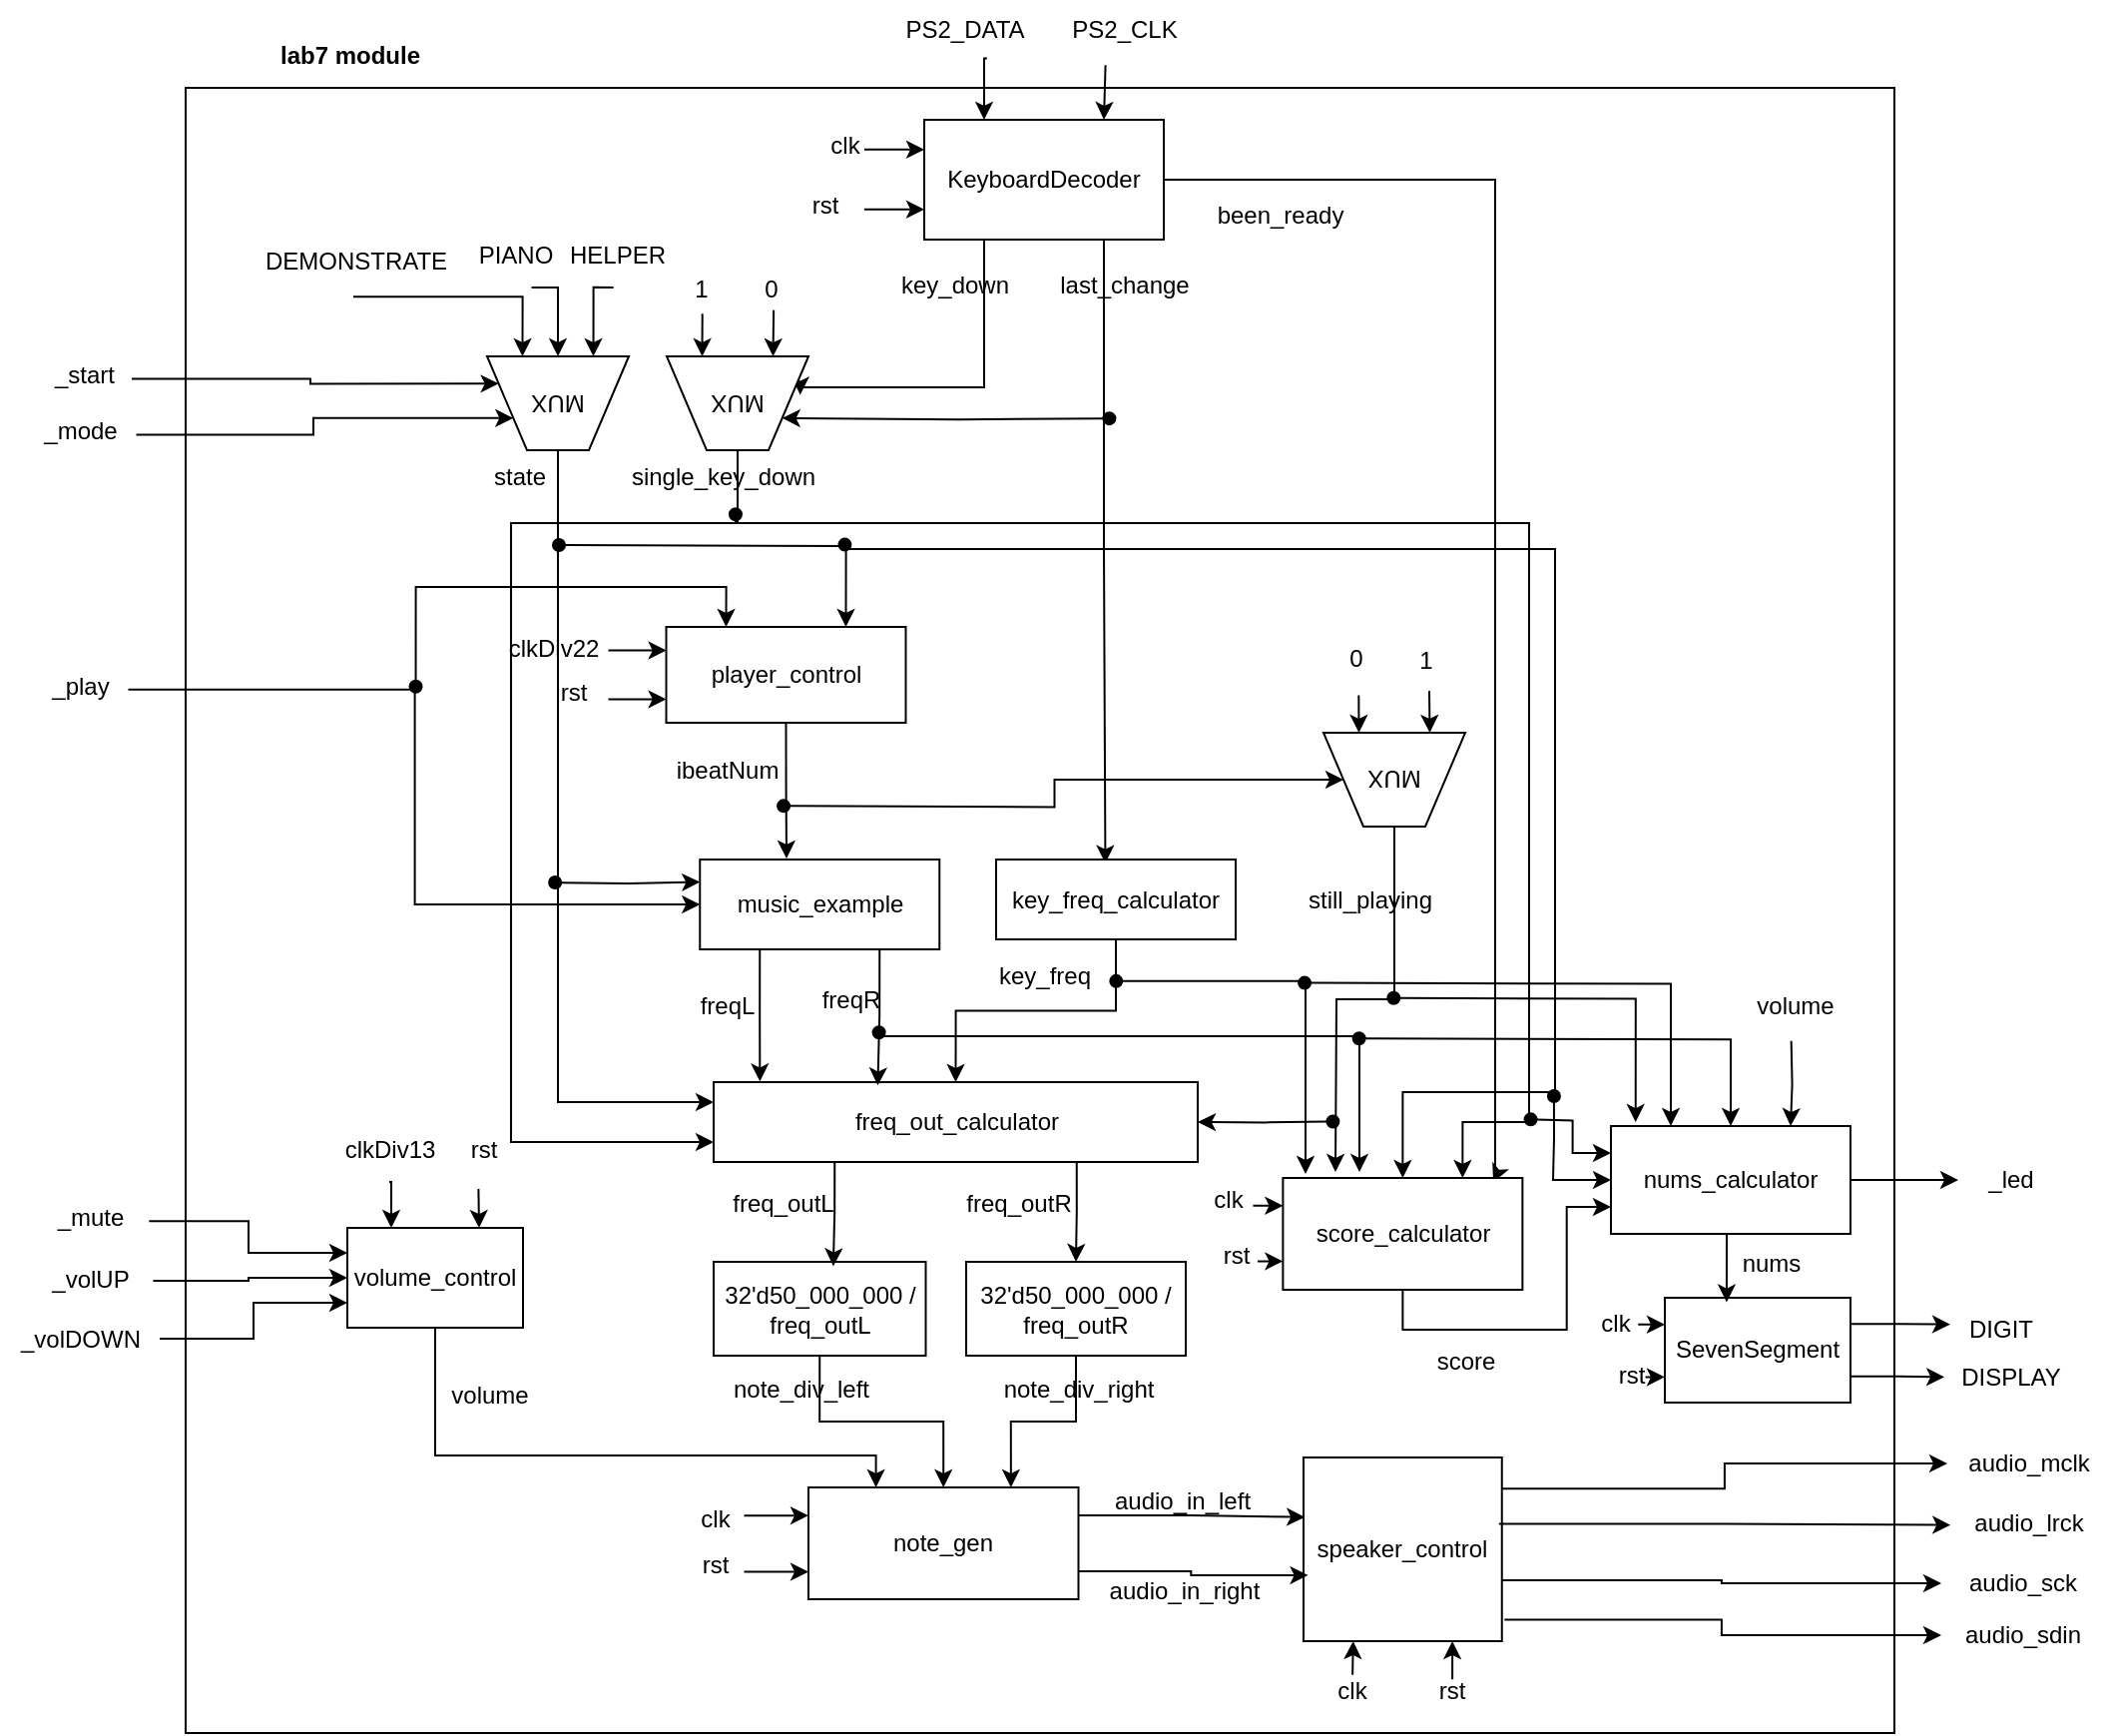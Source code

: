 <mxfile version="22.1.5" type="device">
  <diagram name="Page-1" id="90a13364-a465-7bf4-72fc-28e22215d7a0">
    <mxGraphModel dx="1500" dy="876" grid="0" gridSize="10" guides="1" tooltips="1" connect="1" arrows="1" fold="1" page="1" pageScale="1.5" pageWidth="1169" pageHeight="826" background="none" math="0" shadow="0">
      <root>
        <mxCell id="0" style=";html=1;" />
        <mxCell id="1" style=";html=1;" parent="0" />
        <mxCell id="yr4AZ9y-A6__mz4lVrjq-197" value="" style="rounded=0;whiteSpace=wrap;html=1;fontStyle=1" vertex="1" parent="1">
          <mxGeometry x="329" y="130" width="856" height="824" as="geometry" />
        </mxCell>
        <mxCell id="yr4AZ9y-A6__mz4lVrjq-1" value="_play" style="text;html=1;align=center;verticalAlign=middle;resizable=0;points=[];autosize=1;strokeColor=none;fillColor=none;" vertex="1" parent="1">
          <mxGeometry x="251" y="415" width="50" height="30" as="geometry" />
        </mxCell>
        <mxCell id="yr4AZ9y-A6__mz4lVrjq-3" value="_start" style="text;html=1;align=center;verticalAlign=middle;resizable=0;points=[];autosize=1;strokeColor=none;fillColor=none;" vertex="1" parent="1">
          <mxGeometry x="253" y="259" width="50" height="30" as="geometry" />
        </mxCell>
        <mxCell id="yr4AZ9y-A6__mz4lVrjq-4" value="_mute" style="text;html=1;align=center;verticalAlign=middle;resizable=0;points=[];autosize=1;strokeColor=none;fillColor=none;" vertex="1" parent="1">
          <mxGeometry x="251" y="680.5" width="60" height="30" as="geometry" />
        </mxCell>
        <mxCell id="yr4AZ9y-A6__mz4lVrjq-6" value="_mode" style="text;html=1;align=center;verticalAlign=middle;resizable=0;points=[];autosize=1;strokeColor=none;fillColor=none;" vertex="1" parent="1">
          <mxGeometry x="246" y="287" width="60" height="30" as="geometry" />
        </mxCell>
        <mxCell id="yr4AZ9y-A6__mz4lVrjq-7" value="_volDOWN" style="text;html=1;align=center;verticalAlign=middle;resizable=0;points=[];autosize=1;strokeColor=none;fillColor=none;" vertex="1" parent="1">
          <mxGeometry x="236" y="741.5" width="80" height="30" as="geometry" />
        </mxCell>
        <mxCell id="yr4AZ9y-A6__mz4lVrjq-8" value="_volUP" style="text;html=1;align=center;verticalAlign=middle;resizable=0;points=[];autosize=1;strokeColor=none;fillColor=none;" vertex="1" parent="1">
          <mxGeometry x="251" y="711.5" width="60" height="30" as="geometry" />
        </mxCell>
        <mxCell id="yr4AZ9y-A6__mz4lVrjq-10" value="audio_mclk" style="text;html=1;align=center;verticalAlign=middle;resizable=0;points=[];autosize=1;strokeColor=none;fillColor=none;" vertex="1" parent="1">
          <mxGeometry x="1211.5" y="804" width="80" height="30" as="geometry" />
        </mxCell>
        <mxCell id="yr4AZ9y-A6__mz4lVrjq-11" value="PS2_DATA" style="text;html=1;align=center;verticalAlign=middle;resizable=0;points=[];autosize=1;strokeColor=none;fillColor=none;" vertex="1" parent="1">
          <mxGeometry x="679" y="86" width="80" height="30" as="geometry" />
        </mxCell>
        <mxCell id="yr4AZ9y-A6__mz4lVrjq-12" value="PS2_CLK" style="text;html=1;align=center;verticalAlign=middle;resizable=0;points=[];autosize=1;strokeColor=none;fillColor=none;" vertex="1" parent="1">
          <mxGeometry x="759" y="86" width="80" height="30" as="geometry" />
        </mxCell>
        <mxCell id="yr4AZ9y-A6__mz4lVrjq-14" value="audio_lrck" style="text;html=1;align=center;verticalAlign=middle;resizable=0;points=[];autosize=1;strokeColor=none;fillColor=none;" vertex="1" parent="1">
          <mxGeometry x="1211.5" y="834" width="80" height="30" as="geometry" />
        </mxCell>
        <mxCell id="yr4AZ9y-A6__mz4lVrjq-15" value="audio_sck" style="text;html=1;align=center;verticalAlign=middle;resizable=0;points=[];autosize=1;strokeColor=none;fillColor=none;" vertex="1" parent="1">
          <mxGeometry x="1208.5" y="864" width="80" height="30" as="geometry" />
        </mxCell>
        <mxCell id="yr4AZ9y-A6__mz4lVrjq-16" value="audio_sdin" style="text;html=1;align=center;verticalAlign=middle;resizable=0;points=[];autosize=1;strokeColor=none;fillColor=none;" vertex="1" parent="1">
          <mxGeometry x="1208.5" y="890" width="80" height="30" as="geometry" />
        </mxCell>
        <mxCell id="yr4AZ9y-A6__mz4lVrjq-22" style="edgeStyle=orthogonalEdgeStyle;rounded=0;orthogonalLoop=1;jettySize=auto;html=1;exitX=0;exitY=0.25;exitDx=0;exitDy=0;entryX=0;entryY=0.25;entryDx=0;entryDy=0;" edge="1" parent="1" target="yr4AZ9y-A6__mz4lVrjq-18">
          <mxGeometry relative="1" as="geometry">
            <mxPoint x="669" y="160.895" as="sourcePoint" />
          </mxGeometry>
        </mxCell>
        <mxCell id="yr4AZ9y-A6__mz4lVrjq-28" style="edgeStyle=orthogonalEdgeStyle;rounded=0;orthogonalLoop=1;jettySize=auto;html=1;exitX=0.25;exitY=1;exitDx=0;exitDy=0;entryX=0.058;entryY=0.591;entryDx=0;entryDy=0;entryPerimeter=0;" edge="1" parent="1" source="yr4AZ9y-A6__mz4lVrjq-18" target="yr4AZ9y-A6__mz4lVrjq-125">
          <mxGeometry relative="1" as="geometry">
            <mxPoint x="729.286" y="237" as="targetPoint" />
            <Array as="points">
              <mxPoint x="729" y="280" />
              <mxPoint x="637" y="280" />
            </Array>
          </mxGeometry>
        </mxCell>
        <mxCell id="yr4AZ9y-A6__mz4lVrjq-30" style="edgeStyle=orthogonalEdgeStyle;rounded=0;orthogonalLoop=1;jettySize=auto;html=1;exitX=0.75;exitY=1;exitDx=0;exitDy=0;entryX=0.456;entryY=0.046;entryDx=0;entryDy=0;entryPerimeter=0;" edge="1" parent="1" source="yr4AZ9y-A6__mz4lVrjq-18" target="yr4AZ9y-A6__mz4lVrjq-35">
          <mxGeometry relative="1" as="geometry">
            <mxPoint x="790.286" y="290" as="targetPoint" />
          </mxGeometry>
        </mxCell>
        <mxCell id="yr4AZ9y-A6__mz4lVrjq-31" style="edgeStyle=orthogonalEdgeStyle;rounded=0;orthogonalLoop=1;jettySize=auto;html=1;exitX=1;exitY=0.5;exitDx=0;exitDy=0;entryX=0.878;entryY=0.038;entryDx=0;entryDy=0;entryPerimeter=0;" edge="1" parent="1" source="yr4AZ9y-A6__mz4lVrjq-18" target="yr4AZ9y-A6__mz4lVrjq-157">
          <mxGeometry relative="1" as="geometry">
            <mxPoint x="849" y="237" as="targetPoint" />
            <Array as="points">
              <mxPoint x="985" y="176" />
              <mxPoint x="985" y="676" />
              <mxPoint x="984" y="676" />
            </Array>
          </mxGeometry>
        </mxCell>
        <mxCell id="yr4AZ9y-A6__mz4lVrjq-18" value="KeyboardDecoder" style="rounded=0;whiteSpace=wrap;html=1;" vertex="1" parent="1">
          <mxGeometry x="699" y="146" width="120" height="60" as="geometry" />
        </mxCell>
        <mxCell id="yr4AZ9y-A6__mz4lVrjq-20" style="edgeStyle=orthogonalEdgeStyle;rounded=0;orthogonalLoop=1;jettySize=auto;html=1;exitX=0.643;exitY=0.977;exitDx=0;exitDy=0;entryX=0.25;entryY=0;entryDx=0;entryDy=0;exitPerimeter=0;" edge="1" parent="1" source="yr4AZ9y-A6__mz4lVrjq-11" target="yr4AZ9y-A6__mz4lVrjq-18">
          <mxGeometry relative="1" as="geometry" />
        </mxCell>
        <mxCell id="yr4AZ9y-A6__mz4lVrjq-21" style="edgeStyle=orthogonalEdgeStyle;rounded=0;orthogonalLoop=1;jettySize=auto;html=1;exitX=0.385;exitY=1.089;exitDx=0;exitDy=0;entryX=0.75;entryY=0;entryDx=0;entryDy=0;exitPerimeter=0;" edge="1" parent="1" source="yr4AZ9y-A6__mz4lVrjq-12" target="yr4AZ9y-A6__mz4lVrjq-18">
          <mxGeometry relative="1" as="geometry" />
        </mxCell>
        <mxCell id="yr4AZ9y-A6__mz4lVrjq-23" value="clk" style="text;html=1;align=center;verticalAlign=middle;resizable=0;points=[];autosize=1;strokeColor=none;fillColor=none;" vertex="1" parent="1">
          <mxGeometry x="639" y="144" width="40" height="30" as="geometry" />
        </mxCell>
        <mxCell id="yr4AZ9y-A6__mz4lVrjq-24" value="rst" style="text;html=1;align=center;verticalAlign=middle;resizable=0;points=[];autosize=1;strokeColor=none;fillColor=none;" vertex="1" parent="1">
          <mxGeometry x="629" y="174" width="40" height="30" as="geometry" />
        </mxCell>
        <mxCell id="yr4AZ9y-A6__mz4lVrjq-26" style="edgeStyle=orthogonalEdgeStyle;rounded=0;orthogonalLoop=1;jettySize=auto;html=1;exitX=1;exitY=0.563;exitDx=0;exitDy=0;entryX=0;entryY=0.75;entryDx=0;entryDy=0;exitPerimeter=0;" edge="1" parent="1" source="yr4AZ9y-A6__mz4lVrjq-24" target="yr4AZ9y-A6__mz4lVrjq-18">
          <mxGeometry relative="1" as="geometry" />
        </mxCell>
        <mxCell id="yr4AZ9y-A6__mz4lVrjq-32" value="been_ready" style="text;html=1;align=center;verticalAlign=middle;resizable=0;points=[];autosize=1;strokeColor=none;fillColor=none;" vertex="1" parent="1">
          <mxGeometry x="832" y="179" width="90" height="30" as="geometry" />
        </mxCell>
        <mxCell id="yr4AZ9y-A6__mz4lVrjq-33" value="last_change" style="text;html=1;align=center;verticalAlign=middle;resizable=0;points=[];autosize=1;strokeColor=none;fillColor=none;" vertex="1" parent="1">
          <mxGeometry x="754" y="214" width="90" height="30" as="geometry" />
        </mxCell>
        <mxCell id="yr4AZ9y-A6__mz4lVrjq-34" value="key_down" style="text;html=1;align=center;verticalAlign=middle;resizable=0;points=[];autosize=1;strokeColor=none;fillColor=none;" vertex="1" parent="1">
          <mxGeometry x="674" y="214" width="80" height="30" as="geometry" />
        </mxCell>
        <mxCell id="yr4AZ9y-A6__mz4lVrjq-112" style="edgeStyle=orthogonalEdgeStyle;rounded=0;orthogonalLoop=1;jettySize=auto;html=1;exitX=0.5;exitY=1;exitDx=0;exitDy=0;entryX=0.5;entryY=0;entryDx=0;entryDy=0;" edge="1" parent="1" source="yr4AZ9y-A6__mz4lVrjq-35" target="yr4AZ9y-A6__mz4lVrjq-52">
          <mxGeometry relative="1" as="geometry" />
        </mxCell>
        <mxCell id="yr4AZ9y-A6__mz4lVrjq-35" value="key_freq_calculator" style="rounded=0;whiteSpace=wrap;html=1;" vertex="1" parent="1">
          <mxGeometry x="735" y="516.5" width="120" height="40" as="geometry" />
        </mxCell>
        <mxCell id="yr4AZ9y-A6__mz4lVrjq-39" style="edgeStyle=orthogonalEdgeStyle;rounded=0;orthogonalLoop=1;jettySize=auto;html=1;exitX=0;exitY=0.25;exitDx=0;exitDy=0;entryX=0;entryY=0.25;entryDx=0;entryDy=0;" edge="1" parent="1" target="yr4AZ9y-A6__mz4lVrjq-37">
          <mxGeometry relative="1" as="geometry">
            <mxPoint x="540.75" y="411.778" as="sourcePoint" />
          </mxGeometry>
        </mxCell>
        <mxCell id="yr4AZ9y-A6__mz4lVrjq-42" style="edgeStyle=orthogonalEdgeStyle;rounded=0;orthogonalLoop=1;jettySize=auto;html=1;exitX=0;exitY=0.75;exitDx=0;exitDy=0;entryX=0;entryY=0.75;entryDx=0;entryDy=0;" edge="1" parent="1" target="yr4AZ9y-A6__mz4lVrjq-37">
          <mxGeometry relative="1" as="geometry">
            <mxPoint x="540.75" y="436.222" as="sourcePoint" />
          </mxGeometry>
        </mxCell>
        <mxCell id="yr4AZ9y-A6__mz4lVrjq-110" style="edgeStyle=orthogonalEdgeStyle;rounded=0;orthogonalLoop=1;jettySize=auto;html=1;exitX=0.5;exitY=1;exitDx=0;exitDy=0;" edge="1" parent="1" source="yr4AZ9y-A6__mz4lVrjq-37">
          <mxGeometry relative="1" as="geometry">
            <mxPoint x="630" y="516" as="targetPoint" />
          </mxGeometry>
        </mxCell>
        <mxCell id="yr4AZ9y-A6__mz4lVrjq-123" style="edgeStyle=orthogonalEdgeStyle;rounded=0;orthogonalLoop=1;jettySize=auto;html=1;exitX=0.25;exitY=0;exitDx=0;exitDy=0;entryX=0.25;entryY=0;entryDx=0;entryDy=0;startArrow=oval;startFill=1;" edge="1" parent="1" target="yr4AZ9y-A6__mz4lVrjq-37">
          <mxGeometry relative="1" as="geometry">
            <mxPoint x="444.273" y="429.909" as="sourcePoint" />
            <Array as="points">
              <mxPoint x="444" y="380" />
              <mxPoint x="600" y="380" />
            </Array>
          </mxGeometry>
        </mxCell>
        <mxCell id="yr4AZ9y-A6__mz4lVrjq-156" style="edgeStyle=orthogonalEdgeStyle;rounded=0;orthogonalLoop=1;jettySize=auto;html=1;exitX=0.75;exitY=0;exitDx=0;exitDy=0;entryX=0.75;entryY=0;entryDx=0;entryDy=0;startArrow=oval;startFill=1;" edge="1" parent="1" target="yr4AZ9y-A6__mz4lVrjq-37">
          <mxGeometry relative="1" as="geometry">
            <mxPoint x="516" y="359" as="sourcePoint" />
          </mxGeometry>
        </mxCell>
        <mxCell id="yr4AZ9y-A6__mz4lVrjq-37" value="player_control" style="rounded=0;whiteSpace=wrap;html=1;" vertex="1" parent="1">
          <mxGeometry x="569.75" y="400" width="120" height="48" as="geometry" />
        </mxCell>
        <mxCell id="yr4AZ9y-A6__mz4lVrjq-106" style="edgeStyle=orthogonalEdgeStyle;rounded=0;orthogonalLoop=1;jettySize=auto;html=1;exitX=0.25;exitY=1;exitDx=0;exitDy=0;" edge="1" parent="1" source="yr4AZ9y-A6__mz4lVrjq-38">
          <mxGeometry relative="1" as="geometry">
            <mxPoint x="616.667" y="627.667" as="targetPoint" />
          </mxGeometry>
        </mxCell>
        <mxCell id="yr4AZ9y-A6__mz4lVrjq-121" style="edgeStyle=orthogonalEdgeStyle;rounded=0;orthogonalLoop=1;jettySize=auto;html=1;exitX=0.985;exitY=0.545;exitDx=0;exitDy=0;entryX=0;entryY=0.5;entryDx=0;entryDy=0;exitPerimeter=0;" edge="1" parent="1" source="yr4AZ9y-A6__mz4lVrjq-1" target="yr4AZ9y-A6__mz4lVrjq-38">
          <mxGeometry relative="1" as="geometry">
            <mxPoint x="485.0" y="523" as="sourcePoint" />
          </mxGeometry>
        </mxCell>
        <mxCell id="yr4AZ9y-A6__mz4lVrjq-151" style="edgeStyle=orthogonalEdgeStyle;rounded=0;orthogonalLoop=1;jettySize=auto;html=1;exitX=0;exitY=0.25;exitDx=0;exitDy=0;entryX=0;entryY=0.25;entryDx=0;entryDy=0;startArrow=oval;startFill=1;" edge="1" parent="1" target="yr4AZ9y-A6__mz4lVrjq-38">
          <mxGeometry relative="1" as="geometry">
            <mxPoint x="514.069" y="528.034" as="sourcePoint" />
          </mxGeometry>
        </mxCell>
        <mxCell id="yr4AZ9y-A6__mz4lVrjq-38" value="music_example" style="rounded=0;whiteSpace=wrap;html=1;" vertex="1" parent="1">
          <mxGeometry x="586.63" y="516.5" width="120" height="45" as="geometry" />
        </mxCell>
        <mxCell id="yr4AZ9y-A6__mz4lVrjq-43" value="clkDiv22" style="text;html=1;align=center;verticalAlign=middle;resizable=0;points=[];autosize=1;strokeColor=none;fillColor=none;" vertex="1" parent="1">
          <mxGeometry x="478" y="396" width="70" height="30" as="geometry" />
        </mxCell>
        <mxCell id="yr4AZ9y-A6__mz4lVrjq-44" value="rst" style="text;html=1;align=center;verticalAlign=middle;resizable=0;points=[];autosize=1;strokeColor=none;fillColor=none;" vertex="1" parent="1">
          <mxGeometry x="503.25" y="418" width="40" height="30" as="geometry" />
        </mxCell>
        <mxCell id="yr4AZ9y-A6__mz4lVrjq-115" style="edgeStyle=orthogonalEdgeStyle;rounded=0;orthogonalLoop=1;jettySize=auto;html=1;exitX=0.75;exitY=0;exitDx=0;exitDy=0;entryX=0.75;entryY=0;entryDx=0;entryDy=0;" edge="1" parent="1" target="yr4AZ9y-A6__mz4lVrjq-46">
          <mxGeometry relative="1" as="geometry">
            <mxPoint x="475.696" y="681.435" as="sourcePoint" />
          </mxGeometry>
        </mxCell>
        <mxCell id="yr4AZ9y-A6__mz4lVrjq-118" style="edgeStyle=orthogonalEdgeStyle;rounded=0;orthogonalLoop=1;jettySize=auto;html=1;entryX=0;entryY=0.75;entryDx=0;entryDy=0;" edge="1" parent="1" source="yr4AZ9y-A6__mz4lVrjq-7" target="yr4AZ9y-A6__mz4lVrjq-46">
          <mxGeometry relative="1" as="geometry" />
        </mxCell>
        <mxCell id="yr4AZ9y-A6__mz4lVrjq-119" style="edgeStyle=orthogonalEdgeStyle;rounded=0;orthogonalLoop=1;jettySize=auto;html=1;exitX=0.5;exitY=1;exitDx=0;exitDy=0;entryX=0.25;entryY=0;entryDx=0;entryDy=0;" edge="1" parent="1" source="yr4AZ9y-A6__mz4lVrjq-46" target="yr4AZ9y-A6__mz4lVrjq-64">
          <mxGeometry relative="1" as="geometry">
            <Array as="points">
              <mxPoint x="454" y="815" />
              <mxPoint x="675" y="815" />
            </Array>
          </mxGeometry>
        </mxCell>
        <mxCell id="yr4AZ9y-A6__mz4lVrjq-46" value="volume_control" style="rounded=0;whiteSpace=wrap;html=1;" vertex="1" parent="1">
          <mxGeometry x="410" y="701" width="88" height="50" as="geometry" />
        </mxCell>
        <mxCell id="yr4AZ9y-A6__mz4lVrjq-49" value="clkDiv13" style="text;html=1;align=center;verticalAlign=middle;resizable=0;points=[];autosize=1;strokeColor=none;fillColor=none;" vertex="1" parent="1">
          <mxGeometry x="396" y="647" width="70" height="30" as="geometry" />
        </mxCell>
        <mxCell id="yr4AZ9y-A6__mz4lVrjq-51" value="rst" style="text;html=1;align=center;verticalAlign=middle;resizable=0;points=[];autosize=1;strokeColor=none;fillColor=none;" vertex="1" parent="1">
          <mxGeometry x="458" y="647" width="40" height="30" as="geometry" />
        </mxCell>
        <mxCell id="yr4AZ9y-A6__mz4lVrjq-61" style="edgeStyle=orthogonalEdgeStyle;rounded=0;orthogonalLoop=1;jettySize=auto;html=1;exitX=0.75;exitY=1;exitDx=0;exitDy=0;entryX=0.5;entryY=0;entryDx=0;entryDy=0;" edge="1" parent="1" source="yr4AZ9y-A6__mz4lVrjq-52" target="yr4AZ9y-A6__mz4lVrjq-57">
          <mxGeometry relative="1" as="geometry" />
        </mxCell>
        <mxCell id="yr4AZ9y-A6__mz4lVrjq-165" style="edgeStyle=orthogonalEdgeStyle;rounded=0;orthogonalLoop=1;jettySize=auto;html=1;exitX=1;exitY=0.5;exitDx=0;exitDy=0;entryX=1;entryY=0.5;entryDx=0;entryDy=0;startArrow=oval;startFill=1;" edge="1" parent="1" target="yr4AZ9y-A6__mz4lVrjq-52">
          <mxGeometry relative="1" as="geometry">
            <mxPoint x="903.714" y="647.714" as="sourcePoint" />
          </mxGeometry>
        </mxCell>
        <mxCell id="yr4AZ9y-A6__mz4lVrjq-52" value="freq_out_calculator" style="rounded=0;whiteSpace=wrap;html=1;" vertex="1" parent="1">
          <mxGeometry x="593.5" y="628" width="242.5" height="40" as="geometry" />
        </mxCell>
        <mxCell id="yr4AZ9y-A6__mz4lVrjq-70" style="edgeStyle=orthogonalEdgeStyle;rounded=0;orthogonalLoop=1;jettySize=auto;html=1;exitX=0.5;exitY=1;exitDx=0;exitDy=0;entryX=0.5;entryY=0;entryDx=0;entryDy=0;" edge="1" parent="1" source="yr4AZ9y-A6__mz4lVrjq-56" target="yr4AZ9y-A6__mz4lVrjq-64">
          <mxGeometry relative="1" as="geometry" />
        </mxCell>
        <mxCell id="yr4AZ9y-A6__mz4lVrjq-56" value="32&#39;d50_000_000 / freq_outL" style="rounded=0;whiteSpace=wrap;html=1;" vertex="1" parent="1">
          <mxGeometry x="593.5" y="718" width="106.25" height="47" as="geometry" />
        </mxCell>
        <mxCell id="yr4AZ9y-A6__mz4lVrjq-71" style="edgeStyle=orthogonalEdgeStyle;rounded=0;orthogonalLoop=1;jettySize=auto;html=1;exitX=0.5;exitY=1;exitDx=0;exitDy=0;entryX=0.75;entryY=0;entryDx=0;entryDy=0;" edge="1" parent="1" source="yr4AZ9y-A6__mz4lVrjq-57" target="yr4AZ9y-A6__mz4lVrjq-64">
          <mxGeometry relative="1" as="geometry" />
        </mxCell>
        <mxCell id="yr4AZ9y-A6__mz4lVrjq-57" value="32&#39;d50_000_000 / freq_outR" style="rounded=0;whiteSpace=wrap;html=1;" vertex="1" parent="1">
          <mxGeometry x="720" y="718" width="110" height="47" as="geometry" />
        </mxCell>
        <mxCell id="yr4AZ9y-A6__mz4lVrjq-59" style="edgeStyle=orthogonalEdgeStyle;rounded=0;orthogonalLoop=1;jettySize=auto;html=1;exitX=0.25;exitY=1;exitDx=0;exitDy=0;entryX=0.564;entryY=0.047;entryDx=0;entryDy=0;entryPerimeter=0;" edge="1" parent="1" source="yr4AZ9y-A6__mz4lVrjq-52" target="yr4AZ9y-A6__mz4lVrjq-56">
          <mxGeometry relative="1" as="geometry" />
        </mxCell>
        <mxCell id="yr4AZ9y-A6__mz4lVrjq-62" value="freq_outL" style="text;html=1;align=center;verticalAlign=middle;resizable=0;points=[];autosize=1;strokeColor=none;fillColor=none;" vertex="1" parent="1">
          <mxGeometry x="593.5" y="676" width="69" height="26" as="geometry" />
        </mxCell>
        <mxCell id="yr4AZ9y-A6__mz4lVrjq-63" value="freq_outR" style="text;html=1;align=center;verticalAlign=middle;resizable=0;points=[];autosize=1;strokeColor=none;fillColor=none;" vertex="1" parent="1">
          <mxGeometry x="710" y="676" width="71" height="26" as="geometry" />
        </mxCell>
        <mxCell id="yr4AZ9y-A6__mz4lVrjq-65" style="edgeStyle=orthogonalEdgeStyle;rounded=0;orthogonalLoop=1;jettySize=auto;html=1;exitX=0;exitY=0.25;exitDx=0;exitDy=0;entryX=0;entryY=0.25;entryDx=0;entryDy=0;" edge="1" parent="1" target="yr4AZ9y-A6__mz4lVrjq-64">
          <mxGeometry relative="1" as="geometry">
            <mxPoint x="608.741" y="845.111" as="sourcePoint" />
          </mxGeometry>
        </mxCell>
        <mxCell id="yr4AZ9y-A6__mz4lVrjq-66" style="edgeStyle=orthogonalEdgeStyle;rounded=0;orthogonalLoop=1;jettySize=auto;html=1;exitX=0;exitY=0.75;exitDx=0;exitDy=0;entryX=0;entryY=0.75;entryDx=0;entryDy=0;" edge="1" parent="1" target="yr4AZ9y-A6__mz4lVrjq-64">
          <mxGeometry relative="1" as="geometry">
            <mxPoint x="608.741" y="873.259" as="sourcePoint" />
          </mxGeometry>
        </mxCell>
        <mxCell id="yr4AZ9y-A6__mz4lVrjq-64" value="note_gen" style="rounded=0;whiteSpace=wrap;html=1;" vertex="1" parent="1">
          <mxGeometry x="641" y="831" width="135.25" height="56" as="geometry" />
        </mxCell>
        <mxCell id="yr4AZ9y-A6__mz4lVrjq-67" value="clk" style="text;html=1;align=center;verticalAlign=middle;resizable=0;points=[];autosize=1;strokeColor=none;fillColor=none;" vertex="1" parent="1">
          <mxGeometry x="577" y="834" width="33" height="26" as="geometry" />
        </mxCell>
        <mxCell id="yr4AZ9y-A6__mz4lVrjq-69" value="rst" style="text;html=1;align=center;verticalAlign=middle;resizable=0;points=[];autosize=1;strokeColor=none;fillColor=none;" vertex="1" parent="1">
          <mxGeometry x="578" y="857" width="31" height="26" as="geometry" />
        </mxCell>
        <mxCell id="yr4AZ9y-A6__mz4lVrjq-72" value="note_div_left" style="text;html=1;align=center;verticalAlign=middle;resizable=0;points=[];autosize=1;strokeColor=none;fillColor=none;" vertex="1" parent="1">
          <mxGeometry x="593.5" y="769" width="86" height="26" as="geometry" />
        </mxCell>
        <mxCell id="yr4AZ9y-A6__mz4lVrjq-73" value="note_div_right" style="text;html=1;align=center;verticalAlign=middle;resizable=0;points=[];autosize=1;strokeColor=none;fillColor=none;" vertex="1" parent="1">
          <mxGeometry x="729" y="769" width="93" height="26" as="geometry" />
        </mxCell>
        <mxCell id="yr4AZ9y-A6__mz4lVrjq-88" style="edgeStyle=orthogonalEdgeStyle;rounded=0;orthogonalLoop=1;jettySize=auto;html=1;exitX=0.25;exitY=1;exitDx=0;exitDy=0;entryX=0.25;entryY=1;entryDx=0;entryDy=0;" edge="1" parent="1" target="yr4AZ9y-A6__mz4lVrjq-74">
          <mxGeometry relative="1" as="geometry">
            <mxPoint x="913.571" y="924.857" as="sourcePoint" />
          </mxGeometry>
        </mxCell>
        <mxCell id="yr4AZ9y-A6__mz4lVrjq-93" style="edgeStyle=orthogonalEdgeStyle;rounded=0;orthogonalLoop=1;jettySize=auto;html=1;exitX=0.75;exitY=1;exitDx=0;exitDy=0;entryX=0.75;entryY=1;entryDx=0;entryDy=0;" edge="1" parent="1" target="yr4AZ9y-A6__mz4lVrjq-74">
          <mxGeometry relative="1" as="geometry">
            <mxPoint x="963.571" y="927.143" as="sourcePoint" />
          </mxGeometry>
        </mxCell>
        <mxCell id="yr4AZ9y-A6__mz4lVrjq-96" style="edgeStyle=orthogonalEdgeStyle;rounded=0;orthogonalLoop=1;jettySize=auto;html=1;exitX=0.991;exitY=0.17;exitDx=0;exitDy=0;exitPerimeter=0;" edge="1" parent="1" source="yr4AZ9y-A6__mz4lVrjq-74" target="yr4AZ9y-A6__mz4lVrjq-10">
          <mxGeometry relative="1" as="geometry" />
        </mxCell>
        <mxCell id="yr4AZ9y-A6__mz4lVrjq-98" style="edgeStyle=orthogonalEdgeStyle;rounded=0;orthogonalLoop=1;jettySize=auto;html=1;exitX=0.98;exitY=0.668;exitDx=0;exitDy=0;exitPerimeter=0;" edge="1" parent="1" source="yr4AZ9y-A6__mz4lVrjq-74" target="yr4AZ9y-A6__mz4lVrjq-15">
          <mxGeometry relative="1" as="geometry" />
        </mxCell>
        <mxCell id="yr4AZ9y-A6__mz4lVrjq-99" style="edgeStyle=orthogonalEdgeStyle;rounded=0;orthogonalLoop=1;jettySize=auto;html=1;exitX=1.013;exitY=0.883;exitDx=0;exitDy=0;exitPerimeter=0;" edge="1" parent="1" source="yr4AZ9y-A6__mz4lVrjq-74" target="yr4AZ9y-A6__mz4lVrjq-16">
          <mxGeometry relative="1" as="geometry" />
        </mxCell>
        <mxCell id="yr4AZ9y-A6__mz4lVrjq-74" value="speaker_control" style="rounded=0;whiteSpace=wrap;html=1;" vertex="1" parent="1">
          <mxGeometry x="889" y="816" width="99.38" height="92" as="geometry" />
        </mxCell>
        <mxCell id="yr4AZ9y-A6__mz4lVrjq-84" style="edgeStyle=orthogonalEdgeStyle;rounded=0;orthogonalLoop=1;jettySize=auto;html=1;exitX=1;exitY=0.75;exitDx=0;exitDy=0;entryX=0.023;entryY=0.641;entryDx=0;entryDy=0;entryPerimeter=0;" edge="1" parent="1" source="yr4AZ9y-A6__mz4lVrjq-64" target="yr4AZ9y-A6__mz4lVrjq-74">
          <mxGeometry relative="1" as="geometry" />
        </mxCell>
        <mxCell id="yr4AZ9y-A6__mz4lVrjq-85" style="edgeStyle=orthogonalEdgeStyle;rounded=0;orthogonalLoop=1;jettySize=auto;html=1;exitX=1;exitY=0.25;exitDx=0;exitDy=0;entryX=0.006;entryY=0.325;entryDx=0;entryDy=0;entryPerimeter=0;" edge="1" parent="1" source="yr4AZ9y-A6__mz4lVrjq-64" target="yr4AZ9y-A6__mz4lVrjq-74">
          <mxGeometry relative="1" as="geometry" />
        </mxCell>
        <mxCell id="yr4AZ9y-A6__mz4lVrjq-86" value="audio_in_left" style="text;html=1;align=center;verticalAlign=middle;resizable=0;points=[];autosize=1;strokeColor=none;fillColor=none;" vertex="1" parent="1">
          <mxGeometry x="785" y="825" width="86" height="26" as="geometry" />
        </mxCell>
        <mxCell id="yr4AZ9y-A6__mz4lVrjq-87" value="audio_in_right" style="text;html=1;align=center;verticalAlign=middle;resizable=0;points=[];autosize=1;strokeColor=none;fillColor=none;" vertex="1" parent="1">
          <mxGeometry x="782" y="870" width="93" height="26" as="geometry" />
        </mxCell>
        <mxCell id="yr4AZ9y-A6__mz4lVrjq-94" value="clk" style="text;html=1;align=center;verticalAlign=middle;resizable=0;points=[];autosize=1;strokeColor=none;fillColor=none;" vertex="1" parent="1">
          <mxGeometry x="896" y="920" width="33" height="26" as="geometry" />
        </mxCell>
        <mxCell id="yr4AZ9y-A6__mz4lVrjq-95" value="rst" style="text;html=1;align=center;verticalAlign=middle;resizable=0;points=[];autosize=1;strokeColor=none;fillColor=none;" vertex="1" parent="1">
          <mxGeometry x="947" y="920" width="31" height="26" as="geometry" />
        </mxCell>
        <mxCell id="yr4AZ9y-A6__mz4lVrjq-97" style="edgeStyle=orthogonalEdgeStyle;rounded=0;orthogonalLoop=1;jettySize=auto;html=1;exitX=0.985;exitY=0.362;exitDx=0;exitDy=0;entryX=0.02;entryY=0.528;entryDx=0;entryDy=0;entryPerimeter=0;exitPerimeter=0;" edge="1" parent="1" source="yr4AZ9y-A6__mz4lVrjq-74" target="yr4AZ9y-A6__mz4lVrjq-14">
          <mxGeometry relative="1" as="geometry" />
        </mxCell>
        <mxCell id="yr4AZ9y-A6__mz4lVrjq-107" value="freqL" style="text;html=1;align=center;verticalAlign=middle;resizable=0;points=[];autosize=1;strokeColor=none;fillColor=none;" vertex="1" parent="1">
          <mxGeometry x="577" y="577" width="45" height="26" as="geometry" />
        </mxCell>
        <mxCell id="yr4AZ9y-A6__mz4lVrjq-108" style="edgeStyle=orthogonalEdgeStyle;rounded=0;orthogonalLoop=1;jettySize=auto;html=1;exitX=0.75;exitY=1;exitDx=0;exitDy=0;entryX=0.339;entryY=0.042;entryDx=0;entryDy=0;entryPerimeter=0;" edge="1" parent="1" source="yr4AZ9y-A6__mz4lVrjq-38" target="yr4AZ9y-A6__mz4lVrjq-52">
          <mxGeometry relative="1" as="geometry" />
        </mxCell>
        <mxCell id="yr4AZ9y-A6__mz4lVrjq-109" value="freqR" style="text;html=1;align=center;verticalAlign=middle;resizable=0;points=[];autosize=1;strokeColor=none;fillColor=none;" vertex="1" parent="1">
          <mxGeometry x="638" y="574" width="47" height="26" as="geometry" />
        </mxCell>
        <mxCell id="yr4AZ9y-A6__mz4lVrjq-111" value="ibeatNum" style="text;html=1;align=center;verticalAlign=middle;resizable=0;points=[];autosize=1;strokeColor=none;fillColor=none;" vertex="1" parent="1">
          <mxGeometry x="565" y="459" width="69" height="26" as="geometry" />
        </mxCell>
        <mxCell id="yr4AZ9y-A6__mz4lVrjq-113" value="key_freq" style="text;html=1;align=center;verticalAlign=middle;resizable=0;points=[];autosize=1;strokeColor=none;fillColor=none;" vertex="1" parent="1">
          <mxGeometry x="727" y="561.5" width="64" height="26" as="geometry" />
        </mxCell>
        <mxCell id="yr4AZ9y-A6__mz4lVrjq-114" style="edgeStyle=orthogonalEdgeStyle;rounded=0;orthogonalLoop=1;jettySize=auto;html=1;exitX=0.5;exitY=1.032;exitDx=0;exitDy=0;entryX=0.25;entryY=0;entryDx=0;entryDy=0;exitPerimeter=0;" edge="1" parent="1" source="yr4AZ9y-A6__mz4lVrjq-49" target="yr4AZ9y-A6__mz4lVrjq-46">
          <mxGeometry relative="1" as="geometry" />
        </mxCell>
        <mxCell id="yr4AZ9y-A6__mz4lVrjq-116" style="edgeStyle=orthogonalEdgeStyle;rounded=0;orthogonalLoop=1;jettySize=auto;html=1;exitX=0.994;exitY=0.57;exitDx=0;exitDy=0;entryX=0;entryY=0.25;entryDx=0;entryDy=0;exitPerimeter=0;" edge="1" parent="1" source="yr4AZ9y-A6__mz4lVrjq-4" target="yr4AZ9y-A6__mz4lVrjq-46">
          <mxGeometry relative="1" as="geometry" />
        </mxCell>
        <mxCell id="yr4AZ9y-A6__mz4lVrjq-117" style="edgeStyle=orthogonalEdgeStyle;rounded=0;orthogonalLoop=1;jettySize=auto;html=1;exitX=1.029;exitY=0.534;exitDx=0;exitDy=0;entryX=0;entryY=0.5;entryDx=0;entryDy=0;exitPerimeter=0;" edge="1" parent="1" source="yr4AZ9y-A6__mz4lVrjq-8" target="yr4AZ9y-A6__mz4lVrjq-46">
          <mxGeometry relative="1" as="geometry" />
        </mxCell>
        <mxCell id="yr4AZ9y-A6__mz4lVrjq-120" value="volume" style="text;html=1;align=center;verticalAlign=middle;resizable=0;points=[];autosize=1;strokeColor=none;fillColor=none;" vertex="1" parent="1">
          <mxGeometry x="452" y="772" width="57" height="26" as="geometry" />
        </mxCell>
        <mxCell id="yr4AZ9y-A6__mz4lVrjq-140" style="edgeStyle=orthogonalEdgeStyle;rounded=0;orthogonalLoop=1;jettySize=auto;html=1;exitX=1;exitY=0.5;exitDx=0;exitDy=0;entryX=1;entryY=0.5;entryDx=0;entryDy=0;startArrow=oval;startFill=1;" edge="1" parent="1" target="yr4AZ9y-A6__mz4lVrjq-124">
          <mxGeometry relative="1" as="geometry">
            <mxPoint x="628.533" y="489.667" as="sourcePoint" />
          </mxGeometry>
        </mxCell>
        <mxCell id="yr4AZ9y-A6__mz4lVrjq-141" style="edgeStyle=orthogonalEdgeStyle;rounded=0;orthogonalLoop=1;jettySize=auto;html=1;exitX=0.75;exitY=1;exitDx=0;exitDy=0;entryX=0.75;entryY=1;entryDx=0;entryDy=0;" edge="1" parent="1" target="yr4AZ9y-A6__mz4lVrjq-124">
          <mxGeometry relative="1" as="geometry">
            <mxPoint x="916.667" y="434.2" as="sourcePoint" />
          </mxGeometry>
        </mxCell>
        <mxCell id="yr4AZ9y-A6__mz4lVrjq-143" style="edgeStyle=orthogonalEdgeStyle;rounded=0;orthogonalLoop=1;jettySize=auto;html=1;exitX=0.25;exitY=1;exitDx=0;exitDy=0;entryX=0.25;entryY=1;entryDx=0;entryDy=0;" edge="1" parent="1" target="yr4AZ9y-A6__mz4lVrjq-124">
          <mxGeometry relative="1" as="geometry">
            <mxPoint x="952" y="432.067" as="sourcePoint" />
          </mxGeometry>
        </mxCell>
        <mxCell id="yr4AZ9y-A6__mz4lVrjq-145" style="edgeStyle=orthogonalEdgeStyle;rounded=0;orthogonalLoop=1;jettySize=auto;html=1;exitX=0.5;exitY=0;exitDx=0;exitDy=0;" edge="1" parent="1" source="yr4AZ9y-A6__mz4lVrjq-124">
          <mxGeometry relative="1" as="geometry">
            <mxPoint x="905" y="673" as="targetPoint" />
          </mxGeometry>
        </mxCell>
        <mxCell id="yr4AZ9y-A6__mz4lVrjq-124" value="MUX" style="shape=trapezoid;perimeter=trapezoidPerimeter;whiteSpace=wrap;html=1;fixedSize=1;rotation=-180;" vertex="1" parent="1">
          <mxGeometry x="899" y="453.0" width="71" height="47" as="geometry" />
        </mxCell>
        <mxCell id="yr4AZ9y-A6__mz4lVrjq-127" style="edgeStyle=orthogonalEdgeStyle;rounded=0;orthogonalLoop=1;jettySize=auto;html=1;exitX=0;exitY=0.25;exitDx=0;exitDy=0;entryX=0;entryY=0.25;entryDx=0;entryDy=0;startArrow=oval;startFill=1;" edge="1" parent="1" target="yr4AZ9y-A6__mz4lVrjq-125">
          <mxGeometry relative="1" as="geometry">
            <mxPoint x="791.714" y="295.571" as="sourcePoint" />
          </mxGeometry>
        </mxCell>
        <mxCell id="yr4AZ9y-A6__mz4lVrjq-128" style="edgeStyle=orthogonalEdgeStyle;rounded=0;orthogonalLoop=1;jettySize=auto;html=1;exitX=0.25;exitY=1;exitDx=0;exitDy=0;entryX=0.25;entryY=1;entryDx=0;entryDy=0;" edge="1" parent="1" target="yr4AZ9y-A6__mz4lVrjq-125">
          <mxGeometry relative="1" as="geometry">
            <mxPoint x="623.571" y="241.429" as="sourcePoint" />
          </mxGeometry>
        </mxCell>
        <mxCell id="yr4AZ9y-A6__mz4lVrjq-129" style="edgeStyle=orthogonalEdgeStyle;rounded=0;orthogonalLoop=1;jettySize=auto;html=1;exitX=0.75;exitY=1;exitDx=0;exitDy=0;entryX=0.75;entryY=1;entryDx=0;entryDy=0;" edge="1" parent="1" target="yr4AZ9y-A6__mz4lVrjq-125">
          <mxGeometry relative="1" as="geometry">
            <mxPoint x="587.857" y="243.143" as="sourcePoint" />
          </mxGeometry>
        </mxCell>
        <mxCell id="yr4AZ9y-A6__mz4lVrjq-149" style="edgeStyle=orthogonalEdgeStyle;rounded=0;orthogonalLoop=1;jettySize=auto;html=1;exitX=0.5;exitY=0;exitDx=0;exitDy=0;entryX=0;entryY=0.75;entryDx=0;entryDy=0;" edge="1" parent="1" source="yr4AZ9y-A6__mz4lVrjq-125" target="yr4AZ9y-A6__mz4lVrjq-52">
          <mxGeometry relative="1" as="geometry">
            <Array as="points">
              <mxPoint x="606" y="348" />
              <mxPoint x="492" y="348" />
              <mxPoint x="492" y="658" />
            </Array>
          </mxGeometry>
        </mxCell>
        <mxCell id="yr4AZ9y-A6__mz4lVrjq-125" value="MUX" style="shape=trapezoid;perimeter=trapezoidPerimeter;whiteSpace=wrap;html=1;fixedSize=1;rotation=-180;" vertex="1" parent="1">
          <mxGeometry x="570" y="264.5" width="71" height="47" as="geometry" />
        </mxCell>
        <mxCell id="yr4AZ9y-A6__mz4lVrjq-132" style="edgeStyle=orthogonalEdgeStyle;rounded=0;orthogonalLoop=1;jettySize=auto;html=1;exitX=0.66;exitY=1.117;exitDx=0;exitDy=0;entryX=0.5;entryY=1;entryDx=0;entryDy=0;exitPerimeter=0;" edge="1" parent="1" source="yr4AZ9y-A6__mz4lVrjq-201" target="yr4AZ9y-A6__mz4lVrjq-126">
          <mxGeometry relative="1" as="geometry">
            <mxPoint x="533.571" y="239.714" as="sourcePoint" />
          </mxGeometry>
        </mxCell>
        <mxCell id="yr4AZ9y-A6__mz4lVrjq-135" style="edgeStyle=orthogonalEdgeStyle;rounded=0;orthogonalLoop=1;jettySize=auto;html=1;exitX=0.495;exitY=1.178;exitDx=0;exitDy=0;entryX=0.75;entryY=1;entryDx=0;entryDy=0;exitPerimeter=0;" edge="1" parent="1" source="yr4AZ9y-A6__mz4lVrjq-199" target="yr4AZ9y-A6__mz4lVrjq-126">
          <mxGeometry relative="1" as="geometry">
            <mxPoint x="497.857" y="242.571" as="sourcePoint" />
          </mxGeometry>
        </mxCell>
        <mxCell id="yr4AZ9y-A6__mz4lVrjq-147" style="edgeStyle=orthogonalEdgeStyle;rounded=0;orthogonalLoop=1;jettySize=auto;html=1;exitX=0.5;exitY=0;exitDx=0;exitDy=0;entryX=0;entryY=0.25;entryDx=0;entryDy=0;" edge="1" parent="1" source="yr4AZ9y-A6__mz4lVrjq-126" target="yr4AZ9y-A6__mz4lVrjq-52">
          <mxGeometry relative="1" as="geometry" />
        </mxCell>
        <mxCell id="yr4AZ9y-A6__mz4lVrjq-126" value="MUX" style="shape=trapezoid;perimeter=trapezoidPerimeter;whiteSpace=wrap;html=1;fixedSize=1;rotation=-180;" vertex="1" parent="1">
          <mxGeometry x="480" y="264.5" width="71" height="47" as="geometry" />
        </mxCell>
        <mxCell id="yr4AZ9y-A6__mz4lVrjq-130" value="1" style="text;html=1;align=center;verticalAlign=middle;resizable=0;points=[];autosize=1;strokeColor=none;fillColor=none;" vertex="1" parent="1">
          <mxGeometry x="574" y="218" width="25" height="26" as="geometry" />
        </mxCell>
        <mxCell id="yr4AZ9y-A6__mz4lVrjq-131" value="0" style="text;html=1;align=center;verticalAlign=middle;resizable=0;points=[];autosize=1;strokeColor=none;fillColor=none;" vertex="1" parent="1">
          <mxGeometry x="609" y="218" width="25" height="26" as="geometry" />
        </mxCell>
        <mxCell id="yr4AZ9y-A6__mz4lVrjq-138" style="edgeStyle=orthogonalEdgeStyle;rounded=0;orthogonalLoop=1;jettySize=auto;html=1;exitX=0.98;exitY=0.557;exitDx=0;exitDy=0;entryX=1;entryY=0.75;entryDx=0;entryDy=0;exitPerimeter=0;" edge="1" parent="1" source="yr4AZ9y-A6__mz4lVrjq-3" target="yr4AZ9y-A6__mz4lVrjq-126">
          <mxGeometry relative="1" as="geometry" />
        </mxCell>
        <mxCell id="yr4AZ9y-A6__mz4lVrjq-139" style="edgeStyle=orthogonalEdgeStyle;rounded=0;orthogonalLoop=1;jettySize=auto;html=1;exitX=0.971;exitY=0.557;exitDx=0;exitDy=0;entryX=1;entryY=0.25;entryDx=0;entryDy=0;exitPerimeter=0;" edge="1" parent="1" source="yr4AZ9y-A6__mz4lVrjq-6" target="yr4AZ9y-A6__mz4lVrjq-126">
          <mxGeometry relative="1" as="geometry" />
        </mxCell>
        <mxCell id="yr4AZ9y-A6__mz4lVrjq-142" value="0" style="text;html=1;align=center;verticalAlign=middle;resizable=0;points=[];autosize=1;strokeColor=none;fillColor=none;" vertex="1" parent="1">
          <mxGeometry x="902" y="403" width="25" height="26" as="geometry" />
        </mxCell>
        <mxCell id="yr4AZ9y-A6__mz4lVrjq-144" value="1" style="text;html=1;align=center;verticalAlign=middle;resizable=0;points=[];autosize=1;strokeColor=none;fillColor=none;" vertex="1" parent="1">
          <mxGeometry x="937" y="404" width="25" height="26" as="geometry" />
        </mxCell>
        <mxCell id="yr4AZ9y-A6__mz4lVrjq-146" value="still_playing" style="text;html=1;align=center;verticalAlign=middle;resizable=0;points=[];autosize=1;strokeColor=none;fillColor=none;" vertex="1" parent="1">
          <mxGeometry x="882" y="523.5" width="80" height="26" as="geometry" />
        </mxCell>
        <mxCell id="yr4AZ9y-A6__mz4lVrjq-148" value="state" style="text;html=1;align=center;verticalAlign=middle;resizable=0;points=[];autosize=1;strokeColor=none;fillColor=none;" vertex="1" parent="1">
          <mxGeometry x="474" y="311.5" width="44" height="26" as="geometry" />
        </mxCell>
        <mxCell id="yr4AZ9y-A6__mz4lVrjq-150" value="single_key_down" style="text;html=1;align=center;verticalAlign=middle;resizable=0;points=[];autosize=1;strokeColor=none;fillColor=none;" vertex="1" parent="1">
          <mxGeometry x="543.25" y="311.5" width="110" height="26" as="geometry" />
        </mxCell>
        <mxCell id="yr4AZ9y-A6__mz4lVrjq-158" style="edgeStyle=orthogonalEdgeStyle;rounded=0;orthogonalLoop=1;jettySize=auto;html=1;exitX=0;exitY=0.25;exitDx=0;exitDy=0;entryX=0;entryY=0.25;entryDx=0;entryDy=0;" edge="1" parent="1" target="yr4AZ9y-A6__mz4lVrjq-157">
          <mxGeometry relative="1" as="geometry">
            <mxPoint x="863.714" y="689.857" as="sourcePoint" />
          </mxGeometry>
        </mxCell>
        <mxCell id="yr4AZ9y-A6__mz4lVrjq-160" style="edgeStyle=orthogonalEdgeStyle;rounded=0;orthogonalLoop=1;jettySize=auto;html=1;exitX=0;exitY=0.75;exitDx=0;exitDy=0;entryX=0;entryY=0.75;entryDx=0;entryDy=0;" edge="1" parent="1" target="yr4AZ9y-A6__mz4lVrjq-157">
          <mxGeometry relative="1" as="geometry">
            <mxPoint x="866.0" y="717.714" as="sourcePoint" />
          </mxGeometry>
        </mxCell>
        <mxCell id="yr4AZ9y-A6__mz4lVrjq-163" style="edgeStyle=orthogonalEdgeStyle;rounded=0;orthogonalLoop=1;jettySize=auto;html=1;exitX=0.25;exitY=0;exitDx=0;exitDy=0;startArrow=oval;startFill=1;" edge="1" parent="1">
          <mxGeometry relative="1" as="geometry">
            <mxPoint x="890" y="674" as="targetPoint" />
            <mxPoint x="795.143" y="577.429" as="sourcePoint" />
            <Array as="points">
              <mxPoint x="890" y="577" />
            </Array>
          </mxGeometry>
        </mxCell>
        <mxCell id="yr4AZ9y-A6__mz4lVrjq-168" style="edgeStyle=orthogonalEdgeStyle;rounded=0;orthogonalLoop=1;jettySize=auto;html=1;exitX=0.5;exitY=0;exitDx=0;exitDy=0;entryX=0.5;entryY=0;entryDx=0;entryDy=0;startArrow=oval;startFill=1;" edge="1" parent="1" target="yr4AZ9y-A6__mz4lVrjq-157">
          <mxGeometry relative="1" as="geometry">
            <mxPoint x="659.211" y="358.789" as="sourcePoint" />
            <Array as="points">
              <mxPoint x="659" y="361" />
              <mxPoint x="1015" y="361" />
              <mxPoint x="1015" y="633" />
              <mxPoint x="939" y="633" />
            </Array>
          </mxGeometry>
        </mxCell>
        <mxCell id="yr4AZ9y-A6__mz4lVrjq-169" style="edgeStyle=orthogonalEdgeStyle;rounded=0;orthogonalLoop=1;jettySize=auto;html=1;exitX=0.75;exitY=0;exitDx=0;exitDy=0;entryX=0.75;entryY=0;entryDx=0;entryDy=0;startArrow=oval;startFill=1;" edge="1" parent="1" target="yr4AZ9y-A6__mz4lVrjq-157">
          <mxGeometry relative="1" as="geometry">
            <mxPoint x="604.474" y="343.632" as="sourcePoint" />
            <Array as="points">
              <mxPoint x="604" y="348" />
              <mxPoint x="1002" y="348" />
              <mxPoint x="1002" y="648" />
              <mxPoint x="969" y="648" />
            </Array>
          </mxGeometry>
        </mxCell>
        <mxCell id="yr4AZ9y-A6__mz4lVrjq-172" style="edgeStyle=orthogonalEdgeStyle;rounded=0;orthogonalLoop=1;jettySize=auto;html=1;exitX=0.5;exitY=1;exitDx=0;exitDy=0;entryX=0;entryY=0.75;entryDx=0;entryDy=0;" edge="1" parent="1" source="yr4AZ9y-A6__mz4lVrjq-157" target="yr4AZ9y-A6__mz4lVrjq-171">
          <mxGeometry relative="1" as="geometry" />
        </mxCell>
        <mxCell id="yr4AZ9y-A6__mz4lVrjq-157" value="score_calculator" style="rounded=0;whiteSpace=wrap;html=1;" vertex="1" parent="1">
          <mxGeometry x="878.69" y="676" width="120" height="56" as="geometry" />
        </mxCell>
        <mxCell id="yr4AZ9y-A6__mz4lVrjq-159" value="clk" style="text;html=1;align=center;verticalAlign=middle;resizable=0;points=[];autosize=1;strokeColor=none;fillColor=none;" vertex="1" parent="1">
          <mxGeometry x="834" y="674" width="33" height="26" as="geometry" />
        </mxCell>
        <mxCell id="yr4AZ9y-A6__mz4lVrjq-161" value="rst" style="text;html=1;align=center;verticalAlign=middle;resizable=0;points=[];autosize=1;strokeColor=none;fillColor=none;" vertex="1" parent="1">
          <mxGeometry x="839" y="702" width="31" height="26" as="geometry" />
        </mxCell>
        <mxCell id="yr4AZ9y-A6__mz4lVrjq-164" style="edgeStyle=orthogonalEdgeStyle;rounded=0;orthogonalLoop=1;jettySize=auto;html=1;exitX=0.815;exitY=1.121;exitDx=0;exitDy=0;exitPerimeter=0;startArrow=oval;startFill=1;" edge="1" parent="1" source="yr4AZ9y-A6__mz4lVrjq-109">
          <mxGeometry relative="1" as="geometry">
            <mxPoint x="917" y="673" as="targetPoint" />
            <Array as="points">
              <mxPoint x="676" y="605" />
              <mxPoint x="917" y="605" />
            </Array>
          </mxGeometry>
        </mxCell>
        <mxCell id="yr4AZ9y-A6__mz4lVrjq-177" style="edgeStyle=orthogonalEdgeStyle;rounded=0;orthogonalLoop=1;jettySize=auto;html=1;exitX=1;exitY=0.5;exitDx=0;exitDy=0;" edge="1" parent="1" source="yr4AZ9y-A6__mz4lVrjq-171">
          <mxGeometry relative="1" as="geometry">
            <mxPoint x="1217" y="677" as="targetPoint" />
          </mxGeometry>
        </mxCell>
        <mxCell id="yr4AZ9y-A6__mz4lVrjq-188" style="edgeStyle=orthogonalEdgeStyle;rounded=0;orthogonalLoop=1;jettySize=auto;html=1;exitX=0;exitY=0.5;exitDx=0;exitDy=0;entryX=0;entryY=0.5;entryDx=0;entryDy=0;startArrow=oval;startFill=1;" edge="1" parent="1" target="yr4AZ9y-A6__mz4lVrjq-171">
          <mxGeometry relative="1" as="geometry">
            <mxPoint x="1014.455" y="635.0" as="sourcePoint" />
            <Array as="points">
              <mxPoint x="1014" y="656" />
              <mxPoint x="1014" y="677" />
            </Array>
          </mxGeometry>
        </mxCell>
        <mxCell id="yr4AZ9y-A6__mz4lVrjq-189" style="edgeStyle=orthogonalEdgeStyle;rounded=0;orthogonalLoop=1;jettySize=auto;html=1;exitX=0;exitY=0.25;exitDx=0;exitDy=0;entryX=0;entryY=0.25;entryDx=0;entryDy=0;startArrow=oval;startFill=1;" edge="1" parent="1" target="yr4AZ9y-A6__mz4lVrjq-171">
          <mxGeometry relative="1" as="geometry">
            <mxPoint x="1002.788" y="646.667" as="sourcePoint" />
          </mxGeometry>
        </mxCell>
        <mxCell id="yr4AZ9y-A6__mz4lVrjq-190" style="edgeStyle=orthogonalEdgeStyle;rounded=0;orthogonalLoop=1;jettySize=auto;html=1;exitX=0.25;exitY=0;exitDx=0;exitDy=0;entryX=0.103;entryY=-0.037;entryDx=0;entryDy=0;startArrow=oval;startFill=1;entryPerimeter=0;" edge="1" parent="1" target="yr4AZ9y-A6__mz4lVrjq-171">
          <mxGeometry relative="1" as="geometry">
            <mxPoint x="934.154" y="585.846" as="sourcePoint" />
          </mxGeometry>
        </mxCell>
        <mxCell id="yr4AZ9y-A6__mz4lVrjq-191" style="edgeStyle=orthogonalEdgeStyle;rounded=0;orthogonalLoop=1;jettySize=auto;html=1;exitX=0.25;exitY=0;exitDx=0;exitDy=0;entryX=0.25;entryY=0;entryDx=0;entryDy=0;startArrow=oval;startFill=1;" edge="1" parent="1" target="yr4AZ9y-A6__mz4lVrjq-171">
          <mxGeometry relative="1" as="geometry">
            <mxPoint x="889.556" y="578.296" as="sourcePoint" />
          </mxGeometry>
        </mxCell>
        <mxCell id="yr4AZ9y-A6__mz4lVrjq-192" style="edgeStyle=orthogonalEdgeStyle;rounded=0;orthogonalLoop=1;jettySize=auto;html=1;exitX=0.5;exitY=0;exitDx=0;exitDy=0;entryX=0.5;entryY=0;entryDx=0;entryDy=0;startArrow=oval;startFill=1;" edge="1" parent="1" target="yr4AZ9y-A6__mz4lVrjq-171">
          <mxGeometry relative="1" as="geometry">
            <mxPoint x="916.815" y="606.148" as="sourcePoint" />
          </mxGeometry>
        </mxCell>
        <mxCell id="yr4AZ9y-A6__mz4lVrjq-193" style="edgeStyle=orthogonalEdgeStyle;rounded=0;orthogonalLoop=1;jettySize=auto;html=1;exitX=0.75;exitY=0;exitDx=0;exitDy=0;entryX=0.75;entryY=0;entryDx=0;entryDy=0;" edge="1" parent="1" target="yr4AZ9y-A6__mz4lVrjq-171">
          <mxGeometry relative="1" as="geometry">
            <mxPoint x="1133.323" y="607.323" as="sourcePoint" />
          </mxGeometry>
        </mxCell>
        <mxCell id="yr4AZ9y-A6__mz4lVrjq-171" value="nums_calculator" style="rounded=0;whiteSpace=wrap;html=1;" vertex="1" parent="1">
          <mxGeometry x="1043" y="650" width="120" height="54" as="geometry" />
        </mxCell>
        <mxCell id="yr4AZ9y-A6__mz4lVrjq-173" value="score" style="text;html=1;align=center;verticalAlign=middle;resizable=0;points=[];autosize=1;strokeColor=none;fillColor=none;" vertex="1" parent="1">
          <mxGeometry x="946" y="755" width="47" height="26" as="geometry" />
        </mxCell>
        <mxCell id="yr4AZ9y-A6__mz4lVrjq-180" style="edgeStyle=orthogonalEdgeStyle;rounded=0;orthogonalLoop=1;jettySize=auto;html=1;exitX=0;exitY=0.25;exitDx=0;exitDy=0;entryX=0;entryY=0.25;entryDx=0;entryDy=0;" edge="1" parent="1" target="yr4AZ9y-A6__mz4lVrjq-174">
          <mxGeometry relative="1" as="geometry">
            <mxPoint x="1056.636" y="749.364" as="sourcePoint" />
          </mxGeometry>
        </mxCell>
        <mxCell id="yr4AZ9y-A6__mz4lVrjq-182" style="edgeStyle=orthogonalEdgeStyle;rounded=0;orthogonalLoop=1;jettySize=auto;html=1;exitX=0;exitY=0.75;exitDx=0;exitDy=0;entryX=0;entryY=0.75;entryDx=0;entryDy=0;" edge="1" parent="1" target="yr4AZ9y-A6__mz4lVrjq-174">
          <mxGeometry relative="1" as="geometry">
            <mxPoint x="1060.273" y="775.727" as="sourcePoint" />
          </mxGeometry>
        </mxCell>
        <mxCell id="yr4AZ9y-A6__mz4lVrjq-184" style="edgeStyle=orthogonalEdgeStyle;rounded=0;orthogonalLoop=1;jettySize=auto;html=1;exitX=1;exitY=0.25;exitDx=0;exitDy=0;" edge="1" parent="1" source="yr4AZ9y-A6__mz4lVrjq-174">
          <mxGeometry relative="1" as="geometry">
            <mxPoint x="1213.0" y="749.364" as="targetPoint" />
          </mxGeometry>
        </mxCell>
        <mxCell id="yr4AZ9y-A6__mz4lVrjq-186" style="edgeStyle=orthogonalEdgeStyle;rounded=0;orthogonalLoop=1;jettySize=auto;html=1;exitX=1;exitY=0.75;exitDx=0;exitDy=0;" edge="1" parent="1" source="yr4AZ9y-A6__mz4lVrjq-174">
          <mxGeometry relative="1" as="geometry">
            <mxPoint x="1210.091" y="775.727" as="targetPoint" />
          </mxGeometry>
        </mxCell>
        <mxCell id="yr4AZ9y-A6__mz4lVrjq-174" value="SevenSegment" style="rounded=0;whiteSpace=wrap;html=1;" vertex="1" parent="1">
          <mxGeometry x="1070" y="736" width="93" height="52.5" as="geometry" />
        </mxCell>
        <mxCell id="yr4AZ9y-A6__mz4lVrjq-175" style="edgeStyle=orthogonalEdgeStyle;rounded=0;orthogonalLoop=1;jettySize=auto;html=1;exitX=0.5;exitY=1;exitDx=0;exitDy=0;entryX=0.333;entryY=0.043;entryDx=0;entryDy=0;entryPerimeter=0;" edge="1" parent="1" source="yr4AZ9y-A6__mz4lVrjq-171" target="yr4AZ9y-A6__mz4lVrjq-174">
          <mxGeometry relative="1" as="geometry" />
        </mxCell>
        <mxCell id="yr4AZ9y-A6__mz4lVrjq-176" value="nums" style="text;html=1;align=center;verticalAlign=middle;resizable=0;points=[];autosize=1;strokeColor=none;fillColor=none;" vertex="1" parent="1">
          <mxGeometry x="1099" y="706" width="47" height="26" as="geometry" />
        </mxCell>
        <mxCell id="yr4AZ9y-A6__mz4lVrjq-178" value="_led" style="text;html=1;align=center;verticalAlign=middle;resizable=0;points=[];autosize=1;strokeColor=none;fillColor=none;" vertex="1" parent="1">
          <mxGeometry x="1222" y="664" width="41" height="26" as="geometry" />
        </mxCell>
        <mxCell id="yr4AZ9y-A6__mz4lVrjq-181" value="clk" style="text;html=1;align=center;verticalAlign=middle;resizable=0;points=[];autosize=1;strokeColor=none;fillColor=none;" vertex="1" parent="1">
          <mxGeometry x="1028" y="736" width="33" height="26" as="geometry" />
        </mxCell>
        <mxCell id="yr4AZ9y-A6__mz4lVrjq-183" value="rst" style="text;html=1;align=center;verticalAlign=middle;resizable=0;points=[];autosize=1;strokeColor=none;fillColor=none;" vertex="1" parent="1">
          <mxGeometry x="1037" y="762" width="31" height="26" as="geometry" />
        </mxCell>
        <mxCell id="yr4AZ9y-A6__mz4lVrjq-185" value="DIGIT" style="text;html=1;align=center;verticalAlign=middle;resizable=0;points=[];autosize=1;strokeColor=none;fillColor=none;" vertex="1" parent="1">
          <mxGeometry x="1213" y="739" width="50" height="26" as="geometry" />
        </mxCell>
        <mxCell id="yr4AZ9y-A6__mz4lVrjq-187" value="DISPLAY" style="text;html=1;align=center;verticalAlign=middle;resizable=0;points=[];autosize=1;strokeColor=none;fillColor=none;" vertex="1" parent="1">
          <mxGeometry x="1208.5" y="762.5" width="68" height="26" as="geometry" />
        </mxCell>
        <mxCell id="yr4AZ9y-A6__mz4lVrjq-194" value="volume" style="text;html=1;align=center;verticalAlign=middle;resizable=0;points=[];autosize=1;strokeColor=none;fillColor=none;" vertex="1" parent="1">
          <mxGeometry x="1106" y="577" width="57" height="26" as="geometry" />
        </mxCell>
        <mxCell id="yr4AZ9y-A6__mz4lVrjq-198" value="lab7 module" style="text;html=1;align=center;verticalAlign=middle;resizable=0;points=[];autosize=1;strokeColor=none;fillColor=none;fontStyle=1" vertex="1" parent="1">
          <mxGeometry x="367" y="101" width="88" height="26" as="geometry" />
        </mxCell>
        <mxCell id="yr4AZ9y-A6__mz4lVrjq-199" value="DEMONSTRATE" style="text;html=1;align=center;verticalAlign=middle;resizable=0;points=[];autosize=1;strokeColor=none;fillColor=none;" vertex="1" parent="1">
          <mxGeometry x="359" y="204" width="109" height="26" as="geometry" />
        </mxCell>
        <mxCell id="yr4AZ9y-A6__mz4lVrjq-201" value="PIANO" style="text;html=1;align=center;verticalAlign=middle;resizable=0;points=[];autosize=1;strokeColor=none;fillColor=none;" vertex="1" parent="1">
          <mxGeometry x="466" y="201" width="55" height="26" as="geometry" />
        </mxCell>
        <mxCell id="yr4AZ9y-A6__mz4lVrjq-202" value="HELPER" style="text;html=1;align=center;verticalAlign=middle;resizable=0;points=[];autosize=1;strokeColor=none;fillColor=none;" vertex="1" parent="1">
          <mxGeometry x="512" y="201" width="66" height="26" as="geometry" />
        </mxCell>
        <mxCell id="yr4AZ9y-A6__mz4lVrjq-203" style="edgeStyle=orthogonalEdgeStyle;rounded=0;orthogonalLoop=1;jettySize=auto;html=1;exitX=0.475;exitY=1.113;exitDx=0;exitDy=0;entryX=0.25;entryY=1;entryDx=0;entryDy=0;exitPerimeter=0;" edge="1" parent="1" source="yr4AZ9y-A6__mz4lVrjq-202" target="yr4AZ9y-A6__mz4lVrjq-126">
          <mxGeometry relative="1" as="geometry" />
        </mxCell>
      </root>
    </mxGraphModel>
  </diagram>
</mxfile>
